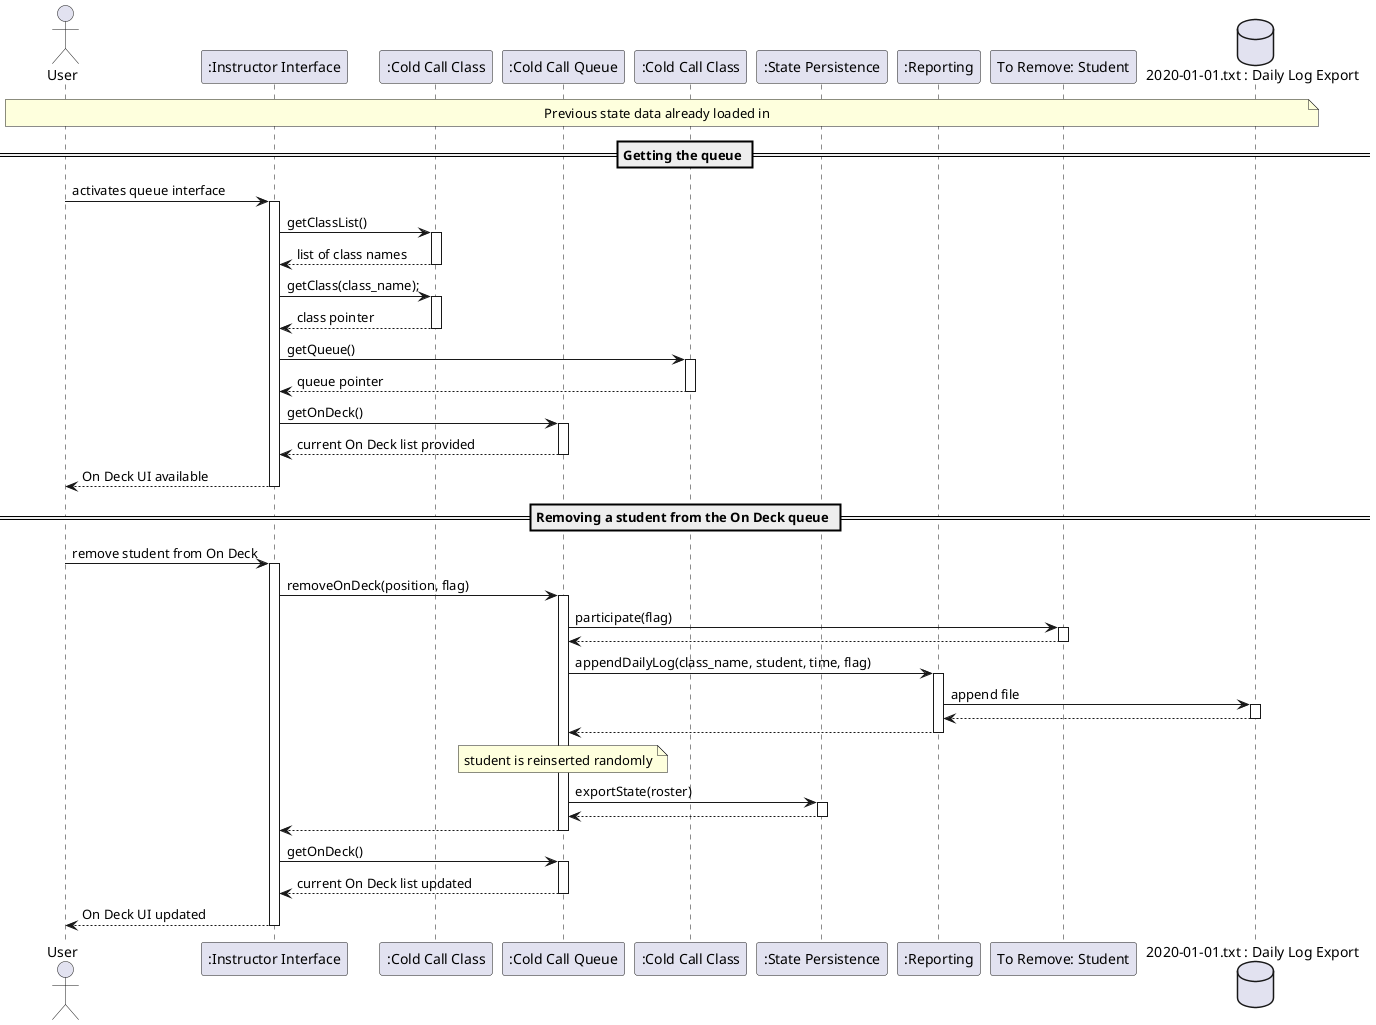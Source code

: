 @startuml
actor User as User
participant ":Instructor Interface" as InstructorUI
participant ":Cold Call Class" as List
participant ":Cold Call Queue" as Queue
participant ":Cold Call Class" as Class
participant ":State Persistence" as StatePersistence
participant ":Reporting" as Reporting
participant "To Remove: Student" as Student
database "2020-01-01.txt : Daily Log Export" as DailyLogFile

autoactivate on

note over User, DailyLogFile: Previous state data already loaded in

== Getting the queue ==
User -> InstructorUI : activates queue interface
InstructorUI -> List : getClassList()
List --> InstructorUI : list of class names
InstructorUI -> List : getClass(class_name);
List --> InstructorUI : class pointer
InstructorUI -> Class : getQueue()
Class --> InstructorUI : queue pointer
InstructorUI -> Queue : getOnDeck()
Queue --> InstructorUI : current On Deck list provided
InstructorUI --> User : On Deck UI available

== Removing a student from the On Deck queue ==
User -> InstructorUI : remove student from On Deck
InstructorUI -> Queue : removeOnDeck(position, flag)
Queue -> Student : participate(flag)
Student --> Queue
Queue -> Reporting : appendDailyLog(class_name, student, time, flag)
Reporting -> DailyLogFile : append file
DailyLogFile --> Reporting
Reporting --> Queue
note over Queue: student is reinserted randomly
Queue -> StatePersistence : exportState(roster)
StatePersistence --> Queue
Queue --> InstructorUI
InstructorUI -> Queue : getOnDeck()
Queue --> InstructorUI : current On Deck list updated
InstructorUI --> User : On Deck UI updated

@enduml
